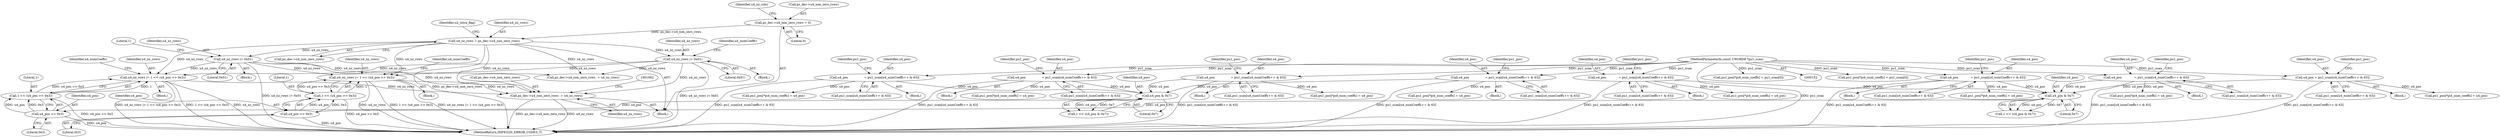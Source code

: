 digraph "0_Android_8b4ed5a23175b7ffa56eea4678db7287f825e985@pointer" {
"1001055" [label="(Call,ps_dec->u4_non_zero_rows  = u4_nz_rows)"];
"1000379" [label="(Call,u4_nz_rows |= 0x01)"];
"1000204" [label="(Call,u4_nz_rows = ps_dec->u4_non_zero_rows)"];
"1000194" [label="(Call,ps_dec->u4_non_zero_rows = 0)"];
"1000328" [label="(Call,u4_nz_rows |= 0x01)"];
"1001036" [label="(Call,u4_nz_rows |= 1 << (u4_pos >> 0x3))"];
"1001038" [label="(Call,1 << (u4_pos >> 0x3))"];
"1001040" [label="(Call,u4_pos >> 0x3)"];
"1001033" [label="(Call,u4_pos & 0x7)"];
"1001006" [label="(Call,u4_pos                 = pu1_scan[u4_numCoeffs++ & 63])"];
"1000155" [label="(MethodParameterIn,const UWORD8 *pu1_scan)"];
"1000936" [label="(Call,u4_pos                 = pu1_scan[u4_numCoeffs++ & 63])"];
"1000780" [label="(Call,u4_pos                 = pu1_scan[u4_numCoeffs++ & 63])"];
"1000871" [label="(Call,u4_pos                 = pu1_scan[u4_numCoeffs++ & 63])"];
"1000722" [label="(Call,u4_nz_rows |= 1 << (u4_pos >> 0x3))"];
"1000724" [label="(Call,1 << (u4_pos >> 0x3))"];
"1000726" [label="(Call,u4_pos >> 0x3)"];
"1000719" [label="(Call,u4_pos & 0x7)"];
"1000563" [label="(Call,u4_pos             = pu1_scan[u4_numCoeffs++ & 63])"];
"1000453" [label="(Call,u4_pos             = pu1_scan[u4_numCoeffs++ & 63])"];
"1000622" [label="(Call,u4_pos             = pu1_scan[u4_numCoeffs++ & 63])"];
"1000692" [label="(Call,u4_pos = pu1_scan[u4_numCoeffs++ & 63])"];
"1000871" [label="(Call,u4_pos                 = pu1_scan[u4_numCoeffs++ & 63])"];
"1000693" [label="(Identifier,u4_pos)"];
"1000309" [label="(Call,pu1_pos[*pi4_num_coeffs] = pu1_scan[0])"];
"1000194" [label="(Call,ps_dec->u4_non_zero_rows = 0)"];
"1000780" [label="(Call,u4_pos                 = pu1_scan[u4_numCoeffs++ & 63])"];
"1000692" [label="(Call,u4_pos = pu1_scan[u4_numCoeffs++ & 63])"];
"1001034" [label="(Identifier,u4_pos)"];
"1000499" [label="(Block,)"];
"1000728" [label="(Literal,0x3)"];
"1000381" [label="(Literal,0x01)"];
"1000782" [label="(Call,pu1_scan[u4_numCoeffs++ & 63])"];
"1000563" [label="(Call,u4_pos             = pu1_scan[u4_numCoeffs++ & 63])"];
"1000944" [label="(Call,pu1_pos[*pi4_num_coeffs] = u4_pos)"];
"1001040" [label="(Call,u4_pos >> 0x3)"];
"1000936" [label="(Call,u4_pos                 = pu1_scan[u4_numCoeffs++ & 63])"];
"1000415" [label="(Block,)"];
"1000873" [label="(Call,pu1_scan[u4_numCoeffs++ & 63])"];
"1000740" [label="(Block,)"];
"1000702" [label="(Identifier,pu1_pos)"];
"1000726" [label="(Call,u4_pos >> 0x3)"];
"1001059" [label="(Identifier,u4_nz_rows)"];
"1000341" [label="(Block,)"];
"1000442" [label="(Block,)"];
"1000397" [label="(Call,ps_dec->u4_non_zero_rows  = u4_nz_rows)"];
"1000723" [label="(Identifier,u4_nz_rows)"];
"1000571" [label="(Call,pu1_pos[*pi4_num_coeffs] = u4_pos)"];
"1000632" [label="(Identifier,pu1_pos)"];
"1001031" [label="(Call,1 << (u4_pos & 0x7))"];
"1000200" [label="(Identifier,u4_nz_cols)"];
"1001055" [label="(Call,ps_dec->u4_non_zero_rows  = u4_nz_rows)"];
"1000937" [label="(Identifier,u4_pos)"];
"1000700" [label="(Call,pu1_pos[*pi4_num_coeffs] = u4_pos)"];
"1000379" [label="(Call,u4_nz_rows |= 0x01)"];
"1001033" [label="(Call,u4_pos & 0x7)"];
"1001045" [label="(Identifier,u4_numCoeffs)"];
"1000380" [label="(Identifier,u4_nz_rows)"];
"1000694" [label="(Call,pu1_scan[u4_numCoeffs++ & 63])"];
"1001008" [label="(Call,pu1_scan[u4_numCoeffs++ & 63])"];
"1001007" [label="(Identifier,u4_pos)"];
"1000646" [label="(Block,)"];
"1000624" [label="(Call,pu1_scan[u4_numCoeffs++ & 63])"];
"1000206" [label="(Call,ps_dec->u4_non_zero_rows)"];
"1000881" [label="(Identifier,pu1_pos)"];
"1000455" [label="(Call,pu1_scan[u4_numCoeffs++ & 63])"];
"1000622" [label="(Call,u4_pos             = pu1_scan[u4_numCoeffs++ & 63])"];
"1000573" [label="(Identifier,pu1_pos)"];
"1001016" [label="(Identifier,pu1_pos)"];
"1000623" [label="(Identifier,u4_pos)"];
"1000210" [label="(Identifier,u2_intra_flag)"];
"1000731" [label="(Identifier,u4_numCoeffs)"];
"1000630" [label="(Call,pu1_pos[*pi4_num_coeffs] = u4_pos)"];
"1000790" [label="(Identifier,pu1_pos)"];
"1000205" [label="(Identifier,u4_nz_rows)"];
"1000938" [label="(Call,pu1_scan[u4_numCoeffs++ & 63])"];
"1000591" [label="(Block,)"];
"1000332" [label="(Identifier,u4_numCoeffs)"];
"1000564" [label="(Identifier,u4_pos)"];
"1000155" [label="(MethodParameterIn,const UWORD8 *pu1_scan)"];
"1000195" [label="(Call,ps_dec->u4_non_zero_rows)"];
"1000946" [label="(Identifier,pu1_pos)"];
"1000720" [label="(Identifier,u4_pos)"];
"1000329" [label="(Identifier,u4_nz_rows)"];
"1000725" [label="(Literal,1)"];
"1000788" [label="(Call,pu1_pos[*pi4_num_coeffs] = u4_pos)"];
"1000879" [label="(Call,pu1_pos[*pi4_num_coeffs] = u4_pos)"];
"1000721" [label="(Literal,0x7)"];
"1001039" [label="(Literal,1)"];
"1000328" [label="(Call,u4_nz_rows |= 0x01)"];
"1001036" [label="(Call,u4_nz_rows |= 1 << (u4_pos >> 0x3))"];
"1000330" [label="(Literal,0x01)"];
"1000717" [label="(Call,1 << (u4_pos & 0x7))"];
"1001006" [label="(Call,u4_pos                 = pu1_scan[u4_numCoeffs++ & 63])"];
"1000463" [label="(Identifier,pu1_pos)"];
"1000722" [label="(Call,u4_nz_rows |= 1 << (u4_pos >> 0x3))"];
"1000198" [label="(Literal,0)"];
"1000727" [label="(Identifier,u4_pos)"];
"1000163" [label="(Block,)"];
"1000770" [label="(Block,)"];
"1001056" [label="(Call,ps_dec->u4_non_zero_rows)"];
"1000324" [label="(Block,)"];
"1000565" [label="(Call,pu1_scan[u4_numCoeffs++ & 63])"];
"1001064" [label="(MethodReturn,IMPEG2D_ERROR_CODES_T)"];
"1001035" [label="(Literal,0x7)"];
"1001014" [label="(Call,pu1_pos[*pi4_num_coeffs] = u4_pos)"];
"1000454" [label="(Identifier,u4_pos)"];
"1001042" [label="(Literal,0x3)"];
"1000453" [label="(Call,u4_pos             = pu1_scan[u4_numCoeffs++ & 63])"];
"1000362" [label="(Call,pu1_pos[*pi4_num_coeffs] = pu1_scan[0])"];
"1001038" [label="(Call,1 << (u4_pos >> 0x3))"];
"1001037" [label="(Identifier,u4_nz_rows)"];
"1000960" [label="(Block,)"];
"1000781" [label="(Identifier,u4_pos)"];
"1001041" [label="(Identifier,u4_pos)"];
"1000872" [label="(Identifier,u4_pos)"];
"1000826" [label="(Block,)"];
"1000719" [label="(Call,u4_pos & 0x7)"];
"1000389" [label="(Literal,1)"];
"1000461" [label="(Call,pu1_pos[*pi4_num_coeffs] = u4_pos)"];
"1000724" [label="(Call,1 << (u4_pos >> 0x3))"];
"1000204" [label="(Call,u4_nz_rows = ps_dec->u4_non_zero_rows)"];
"1000905" [label="(Block,)"];
"1001055" -> "1000163"  [label="AST: "];
"1001055" -> "1001059"  [label="CFG: "];
"1001056" -> "1001055"  [label="AST: "];
"1001059" -> "1001055"  [label="AST: "];
"1001062" -> "1001055"  [label="CFG: "];
"1001055" -> "1001064"  [label="DDG: ps_dec->u4_non_zero_rows"];
"1001055" -> "1001064"  [label="DDG: u4_nz_rows"];
"1000379" -> "1001055"  [label="DDG: u4_nz_rows"];
"1000328" -> "1001055"  [label="DDG: u4_nz_rows"];
"1001036" -> "1001055"  [label="DDG: u4_nz_rows"];
"1000204" -> "1001055"  [label="DDG: u4_nz_rows"];
"1000722" -> "1001055"  [label="DDG: u4_nz_rows"];
"1000379" -> "1000341"  [label="AST: "];
"1000379" -> "1000381"  [label="CFG: "];
"1000380" -> "1000379"  [label="AST: "];
"1000381" -> "1000379"  [label="AST: "];
"1000389" -> "1000379"  [label="CFG: "];
"1000379" -> "1001064"  [label="DDG: u4_nz_rows |= 0x01"];
"1000204" -> "1000379"  [label="DDG: u4_nz_rows"];
"1000379" -> "1000397"  [label="DDG: u4_nz_rows"];
"1000379" -> "1000722"  [label="DDG: u4_nz_rows"];
"1000379" -> "1001036"  [label="DDG: u4_nz_rows"];
"1000204" -> "1000163"  [label="AST: "];
"1000204" -> "1000206"  [label="CFG: "];
"1000205" -> "1000204"  [label="AST: "];
"1000206" -> "1000204"  [label="AST: "];
"1000210" -> "1000204"  [label="CFG: "];
"1000204" -> "1001064"  [label="DDG: ps_dec->u4_non_zero_rows"];
"1000194" -> "1000204"  [label="DDG: ps_dec->u4_non_zero_rows"];
"1000204" -> "1000328"  [label="DDG: u4_nz_rows"];
"1000204" -> "1000397"  [label="DDG: u4_nz_rows"];
"1000204" -> "1000722"  [label="DDG: u4_nz_rows"];
"1000204" -> "1001036"  [label="DDG: u4_nz_rows"];
"1000194" -> "1000163"  [label="AST: "];
"1000194" -> "1000198"  [label="CFG: "];
"1000195" -> "1000194"  [label="AST: "];
"1000198" -> "1000194"  [label="AST: "];
"1000200" -> "1000194"  [label="CFG: "];
"1000328" -> "1000324"  [label="AST: "];
"1000328" -> "1000330"  [label="CFG: "];
"1000329" -> "1000328"  [label="AST: "];
"1000330" -> "1000328"  [label="AST: "];
"1000332" -> "1000328"  [label="CFG: "];
"1000328" -> "1001064"  [label="DDG: u4_nz_rows |= 0x01"];
"1000328" -> "1000397"  [label="DDG: u4_nz_rows"];
"1000328" -> "1000722"  [label="DDG: u4_nz_rows"];
"1000328" -> "1001036"  [label="DDG: u4_nz_rows"];
"1001036" -> "1000740"  [label="AST: "];
"1001036" -> "1001038"  [label="CFG: "];
"1001037" -> "1001036"  [label="AST: "];
"1001038" -> "1001036"  [label="AST: "];
"1001045" -> "1001036"  [label="CFG: "];
"1001036" -> "1001064"  [label="DDG: u4_nz_rows |= 1 << (u4_pos >> 0x3)"];
"1001036" -> "1001064"  [label="DDG: 1 << (u4_pos >> 0x3)"];
"1001036" -> "1001064"  [label="DDG: u4_nz_rows"];
"1001038" -> "1001036"  [label="DDG: 1"];
"1001038" -> "1001036"  [label="DDG: u4_pos >> 0x3"];
"1001038" -> "1001040"  [label="CFG: "];
"1001039" -> "1001038"  [label="AST: "];
"1001040" -> "1001038"  [label="AST: "];
"1001038" -> "1001064"  [label="DDG: u4_pos >> 0x3"];
"1001040" -> "1001038"  [label="DDG: u4_pos"];
"1001040" -> "1001038"  [label="DDG: 0x3"];
"1001040" -> "1001042"  [label="CFG: "];
"1001041" -> "1001040"  [label="AST: "];
"1001042" -> "1001040"  [label="AST: "];
"1001040" -> "1001064"  [label="DDG: u4_pos"];
"1001033" -> "1001040"  [label="DDG: u4_pos"];
"1001033" -> "1001031"  [label="AST: "];
"1001033" -> "1001035"  [label="CFG: "];
"1001034" -> "1001033"  [label="AST: "];
"1001035" -> "1001033"  [label="AST: "];
"1001031" -> "1001033"  [label="CFG: "];
"1001033" -> "1001031"  [label="DDG: u4_pos"];
"1001033" -> "1001031"  [label="DDG: 0x7"];
"1001006" -> "1001033"  [label="DDG: u4_pos"];
"1000936" -> "1001033"  [label="DDG: u4_pos"];
"1000780" -> "1001033"  [label="DDG: u4_pos"];
"1000871" -> "1001033"  [label="DDG: u4_pos"];
"1001006" -> "1000960"  [label="AST: "];
"1001006" -> "1001008"  [label="CFG: "];
"1001007" -> "1001006"  [label="AST: "];
"1001008" -> "1001006"  [label="AST: "];
"1001016" -> "1001006"  [label="CFG: "];
"1001006" -> "1001064"  [label="DDG: pu1_scan[u4_numCoeffs++ & 63]"];
"1000155" -> "1001006"  [label="DDG: pu1_scan"];
"1001006" -> "1001014"  [label="DDG: u4_pos"];
"1000155" -> "1000152"  [label="AST: "];
"1000155" -> "1001064"  [label="DDG: pu1_scan"];
"1000155" -> "1000309"  [label="DDG: pu1_scan"];
"1000155" -> "1000362"  [label="DDG: pu1_scan"];
"1000155" -> "1000453"  [label="DDG: pu1_scan"];
"1000155" -> "1000563"  [label="DDG: pu1_scan"];
"1000155" -> "1000622"  [label="DDG: pu1_scan"];
"1000155" -> "1000692"  [label="DDG: pu1_scan"];
"1000155" -> "1000780"  [label="DDG: pu1_scan"];
"1000155" -> "1000871"  [label="DDG: pu1_scan"];
"1000155" -> "1000936"  [label="DDG: pu1_scan"];
"1000936" -> "1000905"  [label="AST: "];
"1000936" -> "1000938"  [label="CFG: "];
"1000937" -> "1000936"  [label="AST: "];
"1000938" -> "1000936"  [label="AST: "];
"1000946" -> "1000936"  [label="CFG: "];
"1000936" -> "1001064"  [label="DDG: pu1_scan[u4_numCoeffs++ & 63]"];
"1000936" -> "1000944"  [label="DDG: u4_pos"];
"1000780" -> "1000770"  [label="AST: "];
"1000780" -> "1000782"  [label="CFG: "];
"1000781" -> "1000780"  [label="AST: "];
"1000782" -> "1000780"  [label="AST: "];
"1000790" -> "1000780"  [label="CFG: "];
"1000780" -> "1001064"  [label="DDG: pu1_scan[u4_numCoeffs++ & 63]"];
"1000780" -> "1000788"  [label="DDG: u4_pos"];
"1000871" -> "1000826"  [label="AST: "];
"1000871" -> "1000873"  [label="CFG: "];
"1000872" -> "1000871"  [label="AST: "];
"1000873" -> "1000871"  [label="AST: "];
"1000881" -> "1000871"  [label="CFG: "];
"1000871" -> "1001064"  [label="DDG: pu1_scan[u4_numCoeffs++ & 63]"];
"1000871" -> "1000879"  [label="DDG: u4_pos"];
"1000722" -> "1000415"  [label="AST: "];
"1000722" -> "1000724"  [label="CFG: "];
"1000723" -> "1000722"  [label="AST: "];
"1000724" -> "1000722"  [label="AST: "];
"1000731" -> "1000722"  [label="CFG: "];
"1000722" -> "1001064"  [label="DDG: 1 << (u4_pos >> 0x3)"];
"1000722" -> "1001064"  [label="DDG: u4_nz_rows |= 1 << (u4_pos >> 0x3)"];
"1000722" -> "1001064"  [label="DDG: u4_nz_rows"];
"1000724" -> "1000722"  [label="DDG: 1"];
"1000724" -> "1000722"  [label="DDG: u4_pos >> 0x3"];
"1000724" -> "1000726"  [label="CFG: "];
"1000725" -> "1000724"  [label="AST: "];
"1000726" -> "1000724"  [label="AST: "];
"1000724" -> "1001064"  [label="DDG: u4_pos >> 0x3"];
"1000726" -> "1000724"  [label="DDG: u4_pos"];
"1000726" -> "1000724"  [label="DDG: 0x3"];
"1000726" -> "1000728"  [label="CFG: "];
"1000727" -> "1000726"  [label="AST: "];
"1000728" -> "1000726"  [label="AST: "];
"1000726" -> "1001064"  [label="DDG: u4_pos"];
"1000719" -> "1000726"  [label="DDG: u4_pos"];
"1000719" -> "1000717"  [label="AST: "];
"1000719" -> "1000721"  [label="CFG: "];
"1000720" -> "1000719"  [label="AST: "];
"1000721" -> "1000719"  [label="AST: "];
"1000717" -> "1000719"  [label="CFG: "];
"1000719" -> "1000717"  [label="DDG: u4_pos"];
"1000719" -> "1000717"  [label="DDG: 0x7"];
"1000563" -> "1000719"  [label="DDG: u4_pos"];
"1000453" -> "1000719"  [label="DDG: u4_pos"];
"1000622" -> "1000719"  [label="DDG: u4_pos"];
"1000692" -> "1000719"  [label="DDG: u4_pos"];
"1000563" -> "1000499"  [label="AST: "];
"1000563" -> "1000565"  [label="CFG: "];
"1000564" -> "1000563"  [label="AST: "];
"1000565" -> "1000563"  [label="AST: "];
"1000573" -> "1000563"  [label="CFG: "];
"1000563" -> "1001064"  [label="DDG: pu1_scan[u4_numCoeffs++ & 63]"];
"1000563" -> "1000571"  [label="DDG: u4_pos"];
"1000453" -> "1000442"  [label="AST: "];
"1000453" -> "1000455"  [label="CFG: "];
"1000454" -> "1000453"  [label="AST: "];
"1000455" -> "1000453"  [label="AST: "];
"1000463" -> "1000453"  [label="CFG: "];
"1000453" -> "1001064"  [label="DDG: pu1_scan[u4_numCoeffs++ & 63]"];
"1000453" -> "1000461"  [label="DDG: u4_pos"];
"1000622" -> "1000591"  [label="AST: "];
"1000622" -> "1000624"  [label="CFG: "];
"1000623" -> "1000622"  [label="AST: "];
"1000624" -> "1000622"  [label="AST: "];
"1000632" -> "1000622"  [label="CFG: "];
"1000622" -> "1001064"  [label="DDG: pu1_scan[u4_numCoeffs++ & 63]"];
"1000622" -> "1000630"  [label="DDG: u4_pos"];
"1000692" -> "1000646"  [label="AST: "];
"1000692" -> "1000694"  [label="CFG: "];
"1000693" -> "1000692"  [label="AST: "];
"1000694" -> "1000692"  [label="AST: "];
"1000702" -> "1000692"  [label="CFG: "];
"1000692" -> "1001064"  [label="DDG: pu1_scan[u4_numCoeffs++ & 63]"];
"1000692" -> "1000700"  [label="DDG: u4_pos"];
}
